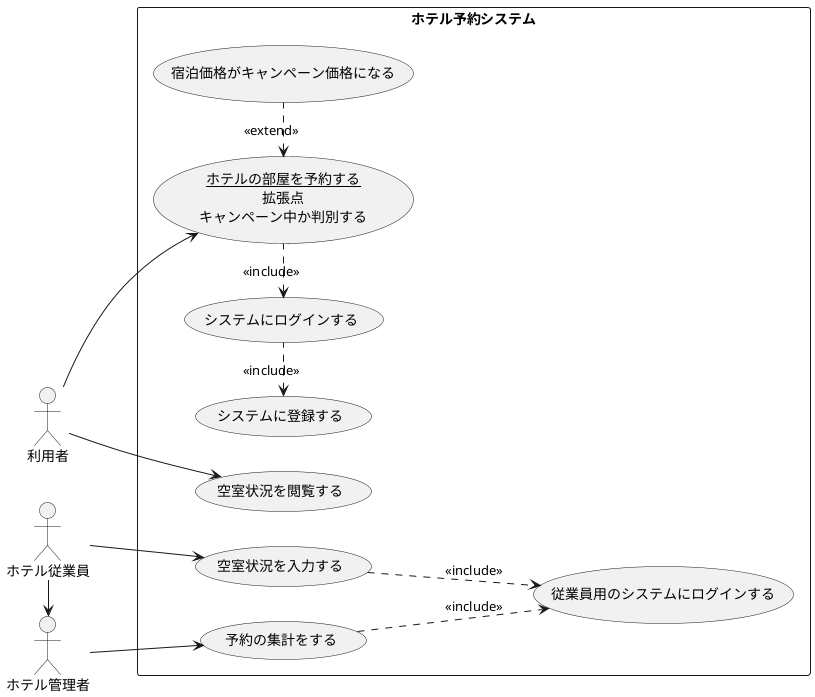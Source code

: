 @startuml ホテル予約システム
left to right direction
actor 利用者
actor ホテル従業員
actor ホテル管理者
rectangle ホテル予約システム{
usecase 空室状況を閲覧する
usecase 空室状況を入力する
usecase 予約の集計をする
usecase システムにログインする
usecase 従業員用のシステムにログインする
usecase システムに登録する
usecase (<u>ホテルの部屋を予約する</u>\n拡張点\nキャンペーン中か判別する) as input
usecase 宿泊価格がキャンペーン価格になる
}
ホテル従業員 ->ホテル管理者 
input <. (宿泊価格がキャンペーン価格になる) : <<extend>>
システムにログインする <. input : << include >>
input <-left- 利用者
システムに登録する <. システムにログインする : <<include>>
利用者 --> 空室状況を閲覧する
ホテル従業員 --> 空室状況を入力する 
ホテル管理者 --> 予約の集計をする
空室状況を入力する ..> 従業員用のシステムにログインする : <<include>>
予約の集計をする ..> 従業員用のシステムにログインする : <<include>>
@enduml